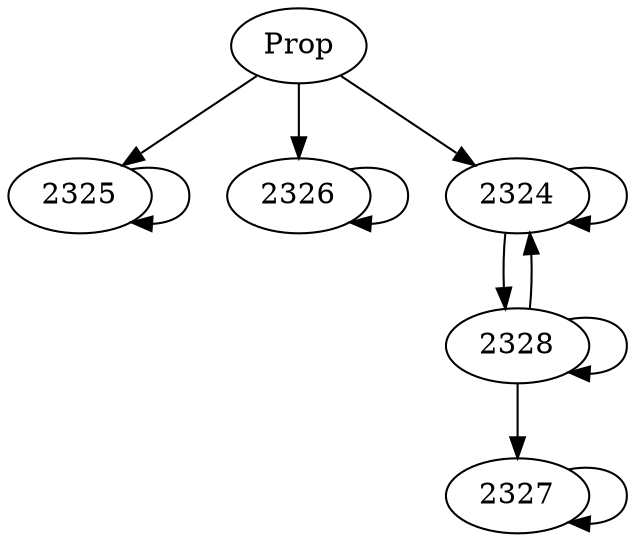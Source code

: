 // Induction Graph of ./tests/pdtvisgigamax4
digraph{
  Prop -> 2325
  Prop -> 2326
  Prop -> 2324
  2325 -> 2325
  2326 -> 2326
  2324 -> 2328
  2324 -> 2324
  2328 -> 2328
  2328 -> 2327
  2328 -> 2324
  2327 -> 2327
}